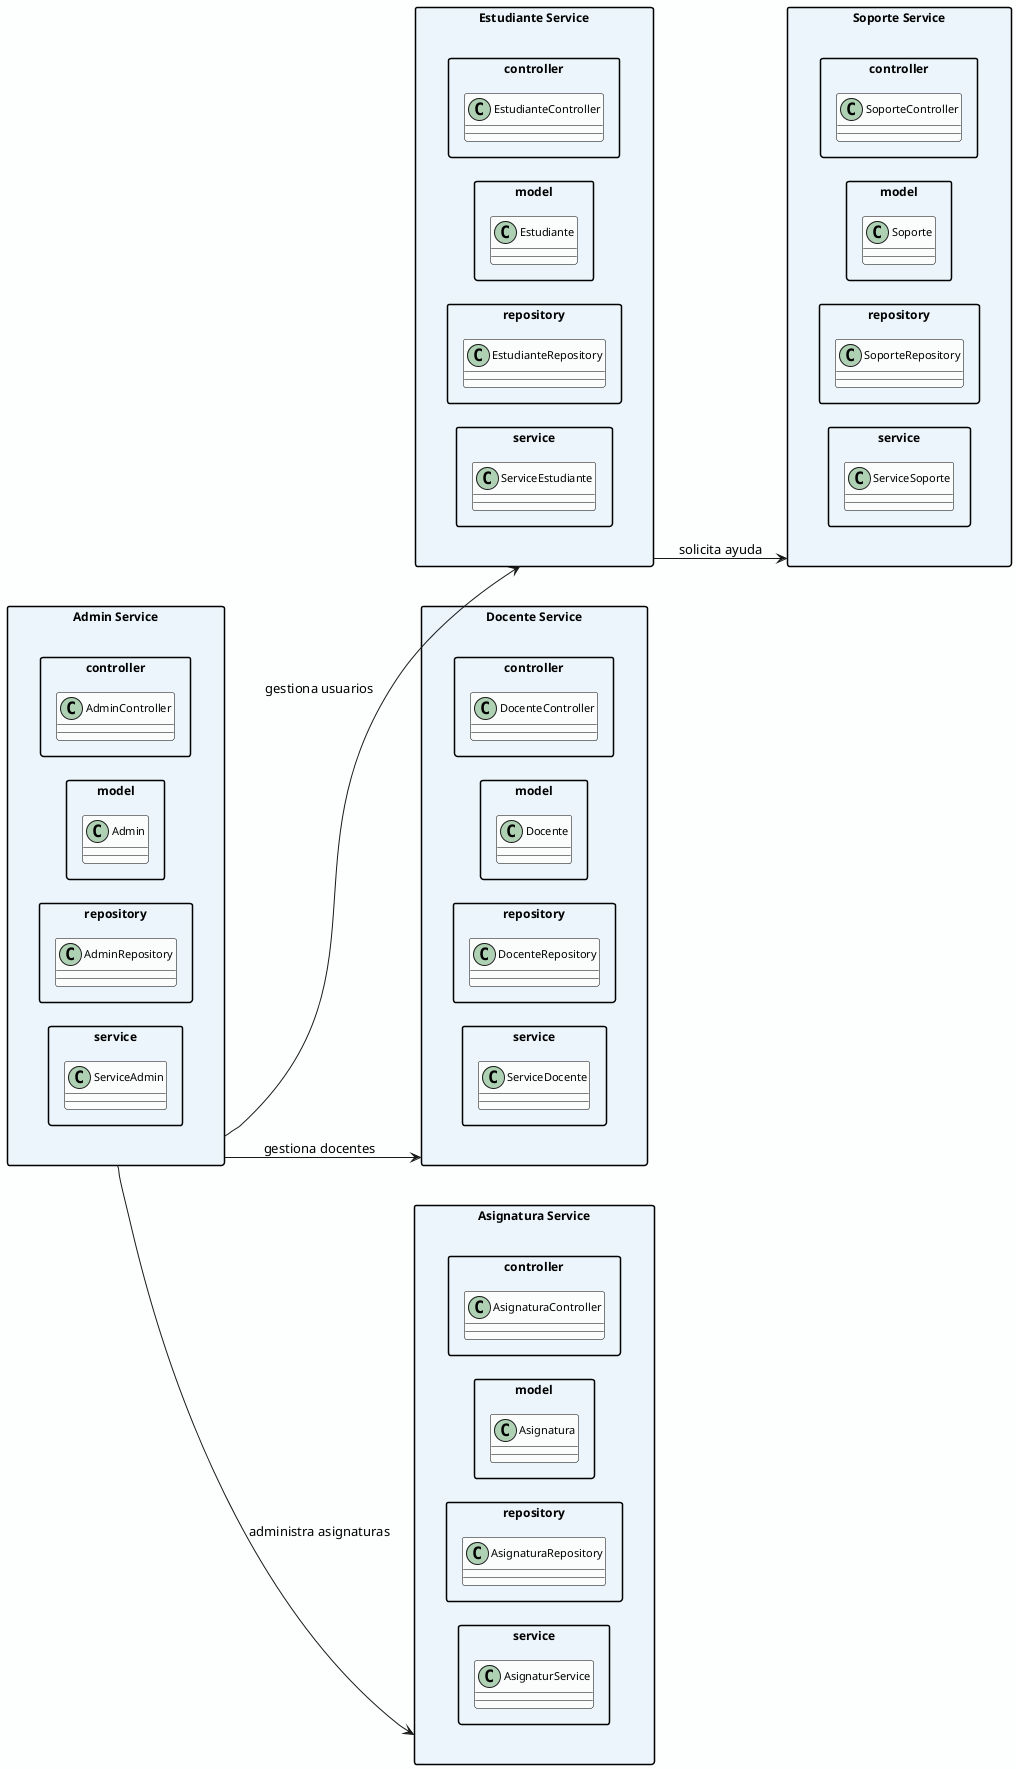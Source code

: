 @startuml
allowmixing

skinparam backgroundColor #FDFEFE
skinparam packageStyle rectangle
skinparam class {
  BackgroundColor #FBFCFC
  BorderColor Black
  FontSize 11
}
skinparam package {
  BackgroundColor #EBF5FB
  BorderColor Black
  FontSize 12
}

left to right direction

' ---- Admin Service ----
package "Admin Service" {
  package "controller" {
    class AdminController
  }
  package "model" {
    class Admin
  }
  package "repository" {
    class AdminRepository
  }
  package "service" {
    class ServiceAdmin
  }
}

' ---- Estudiante Service ----
package "Estudiante Service" {
  package "controller" {
    class EstudianteController
  }
  package "model" {
    class Estudiante
  }
  package "repository" {
    class EstudianteRepository
  }
  package "service" {
    class ServiceEstudiante
  }
}

' ---- Docente Service ----
package "Docente Service" {
  package "controller" {
    class DocenteController
  }
  package "model" {
    class Docente
  }
  package "repository" {
    class DocenteRepository
  }
  package "service" {
    class ServiceDocente
  }
}

' ---- Asignatura Service ----
package "Asignatura Service" {
  package "controller" {
    class AsignaturaController
  }
  package "model" {
    class Asignatura
  }
  package "repository" {
    class AsignaturaRepository
  }
  package "service" {
    class AsignaturService
  }
}

' ---- Soporte Service ----
package "Soporte Service" {
  package "controller" {
    class SoporteController
  }
  package "model" {
    class Soporte
  }
  package "repository" {
    class SoporteRepository
  }
  package "service" {
    class ServiceSoporte
  }
}

' ---- Relaciones entre microservicios ----
"Admin Service" --> "Estudiante Service" : gestiona usuarios
"Admin Service" --> "Docente Service" : gestiona docentes
"Admin Service" --> "Asignatura Service" : administra asignaturas
"Estudiante Service" --> "Soporte Service" : solicita ayuda

@enduml
